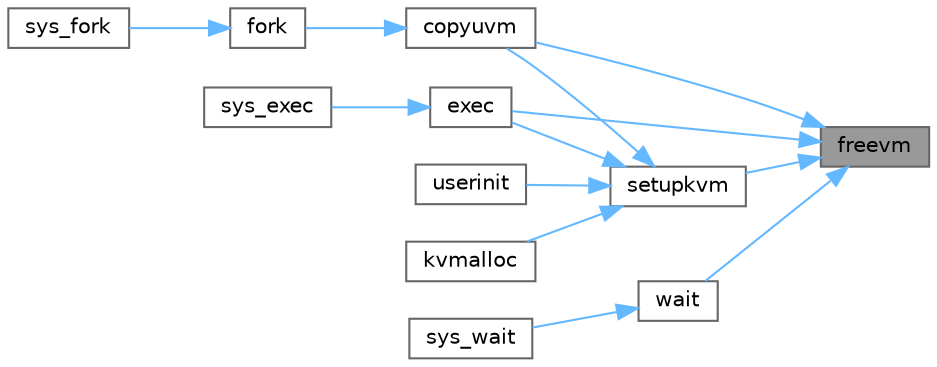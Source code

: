 digraph "freevm"
{
 // LATEX_PDF_SIZE
  bgcolor="transparent";
  edge [fontname=Helvetica,fontsize=10,labelfontname=Helvetica,labelfontsize=10];
  node [fontname=Helvetica,fontsize=10,shape=box,height=0.2,width=0.4];
  rankdir="RL";
  Node1 [id="Node000001",label="freevm",height=0.2,width=0.4,color="gray40", fillcolor="grey60", style="filled", fontcolor="black",tooltip=" "];
  Node1 -> Node2 [id="edge13_Node000001_Node000002",dir="back",color="steelblue1",style="solid",tooltip=" "];
  Node2 [id="Node000002",label="copyuvm",height=0.2,width=0.4,color="grey40", fillcolor="white", style="filled",URL="$de/de9/vm_8c.html#a1b57bfa0091c9be3ccc16dbb85ce3acf",tooltip=" "];
  Node2 -> Node3 [id="edge14_Node000002_Node000003",dir="back",color="steelblue1",style="solid",tooltip=" "];
  Node3 [id="Node000003",label="fork",height=0.2,width=0.4,color="grey40", fillcolor="white", style="filled",URL="$d3/dda/proc_8c.html#acd2e1ded4bb6fce4500438bf928330f4",tooltip=" "];
  Node3 -> Node4 [id="edge15_Node000003_Node000004",dir="back",color="steelblue1",style="solid",tooltip=" "];
  Node4 [id="Node000004",label="sys_fork",height=0.2,width=0.4,color="grey40", fillcolor="white", style="filled",URL="$dd/d35/sysproc_8c.html#a3b05102e512b34446a54334f916ba5cd",tooltip=" "];
  Node1 -> Node5 [id="edge16_Node000001_Node000005",dir="back",color="steelblue1",style="solid",tooltip=" "];
  Node5 [id="Node000005",label="exec",height=0.2,width=0.4,color="grey40", fillcolor="white", style="filled",URL="$df/dc9/exec_8c.html#ace32454ed0d37834dcb1cb4f8b727e6e",tooltip=" "];
  Node5 -> Node6 [id="edge17_Node000005_Node000006",dir="back",color="steelblue1",style="solid",tooltip=" "];
  Node6 [id="Node000006",label="sys_exec",height=0.2,width=0.4,color="grey40", fillcolor="white", style="filled",URL="$d1/d14/sysfile_8c.html#aeaa813ddeb6a5fac3c45714c7351c526",tooltip=" "];
  Node1 -> Node7 [id="edge18_Node000001_Node000007",dir="back",color="steelblue1",style="solid",tooltip=" "];
  Node7 [id="Node000007",label="setupkvm",height=0.2,width=0.4,color="grey40", fillcolor="white", style="filled",URL="$de/de9/vm_8c.html#a1c8a7a02e9391b5cf0984388216695c0",tooltip=" "];
  Node7 -> Node2 [id="edge19_Node000007_Node000002",dir="back",color="steelblue1",style="solid",tooltip=" "];
  Node7 -> Node5 [id="edge20_Node000007_Node000005",dir="back",color="steelblue1",style="solid",tooltip=" "];
  Node7 -> Node8 [id="edge21_Node000007_Node000008",dir="back",color="steelblue1",style="solid",tooltip=" "];
  Node8 [id="Node000008",label="kvmalloc",height=0.2,width=0.4,color="grey40", fillcolor="white", style="filled",URL="$de/de9/vm_8c.html#a893bf6891e427f310b43981bf8e737ea",tooltip=" "];
  Node7 -> Node9 [id="edge22_Node000007_Node000009",dir="back",color="steelblue1",style="solid",tooltip=" "];
  Node9 [id="Node000009",label="userinit",height=0.2,width=0.4,color="grey40", fillcolor="white", style="filled",URL="$d3/dda/proc_8c.html#a81c8a6a0cae413bc81aa223f7f7b7205",tooltip=" "];
  Node1 -> Node10 [id="edge23_Node000001_Node000010",dir="back",color="steelblue1",style="solid",tooltip=" "];
  Node10 [id="Node000010",label="wait",height=0.2,width=0.4,color="grey40", fillcolor="white", style="filled",URL="$d3/dda/proc_8c.html#af6f31822f7e737b4e414bdac1ccb59a4",tooltip=" "];
  Node10 -> Node11 [id="edge24_Node000010_Node000011",dir="back",color="steelblue1",style="solid",tooltip=" "];
  Node11 [id="Node000011",label="sys_wait",height=0.2,width=0.4,color="grey40", fillcolor="white", style="filled",URL="$dd/d35/sysproc_8c.html#ad202e06addda05ba6fe60f05d3f61913",tooltip=" "];
}
